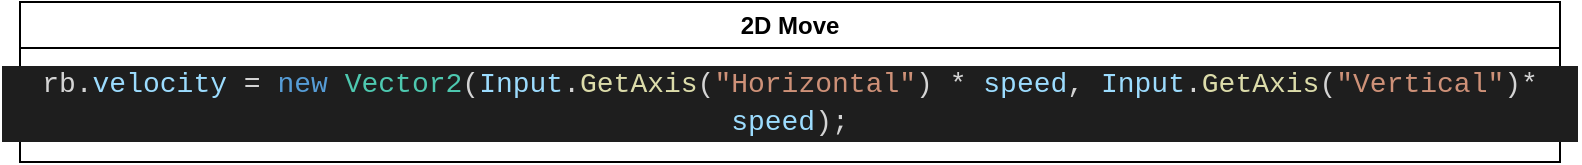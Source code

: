 <mxfile version="21.3.0" type="github" pages="2">
  <diagram name="2D Controller" id="tXJ6dl-p5brDEcSfqaRl">
    <mxGraphModel dx="2083" dy="798" grid="1" gridSize="10" guides="1" tooltips="1" connect="1" arrows="1" fold="1" page="1" pageScale="1" pageWidth="827" pageHeight="1169" math="0" shadow="0">
      <root>
        <mxCell id="0" />
        <mxCell id="1" parent="0" />
        <mxCell id="Cfrn-0NsC7xaAQnLHsry-2" value="2D Move" style="swimlane;whiteSpace=wrap;html=1;" vertex="1" parent="1">
          <mxGeometry x="-80" y="340" width="770" height="80" as="geometry" />
        </mxCell>
        <mxCell id="Cfrn-0NsC7xaAQnLHsry-1" value="&lt;div style=&quot;color: rgb(212, 212, 212); background-color: rgb(30, 30, 30); font-family: Consolas, &amp;quot;Courier New&amp;quot;, monospace; font-size: 14px; line-height: 19px;&quot;&gt;rb.&lt;span style=&quot;color: #9cdcfe;&quot;&gt;velocity&lt;/span&gt; = &lt;span style=&quot;color: #569cd6;&quot;&gt;new&lt;/span&gt; &lt;span style=&quot;color: #4ec9b0;&quot;&gt;Vector2&lt;/span&gt;(&lt;span style=&quot;color: #9cdcfe;&quot;&gt;Input&lt;/span&gt;.&lt;span style=&quot;color: #dcdcaa;&quot;&gt;GetAxis&lt;/span&gt;(&lt;span style=&quot;color: #ce9178;&quot;&gt;&quot;Horizontal&quot;&lt;/span&gt;) * &lt;span style=&quot;color: #9cdcfe;&quot;&gt;speed&lt;/span&gt;, &lt;span style=&quot;color: #9cdcfe;&quot;&gt;Input&lt;/span&gt;.&lt;span style=&quot;color: #dcdcaa;&quot;&gt;GetAxis&lt;/span&gt;(&lt;span style=&quot;color: #ce9178;&quot;&gt;&quot;Vertical&quot;&lt;/span&gt;)* &lt;span style=&quot;color: #9cdcfe;&quot;&gt;speed&lt;/span&gt;);&lt;/div&gt;" style="text;html=1;strokeColor=none;fillColor=none;align=center;verticalAlign=middle;whiteSpace=wrap;rounded=0;" vertex="1" parent="Cfrn-0NsC7xaAQnLHsry-2">
          <mxGeometry x="-10" y="30" width="790" height="40" as="geometry" />
        </mxCell>
      </root>
    </mxGraphModel>
  </diagram>
  <diagram id="TnuhlUzvkg4B_Vect5qk" name="第 2 页">
    <mxGraphModel dx="1234" dy="798" grid="1" gridSize="10" guides="1" tooltips="1" connect="1" arrows="1" fold="1" page="1" pageScale="1" pageWidth="827" pageHeight="1169" math="0" shadow="0">
      <root>
        <mxCell id="0" />
        <mxCell id="1" parent="0" />
      </root>
    </mxGraphModel>
  </diagram>
</mxfile>
